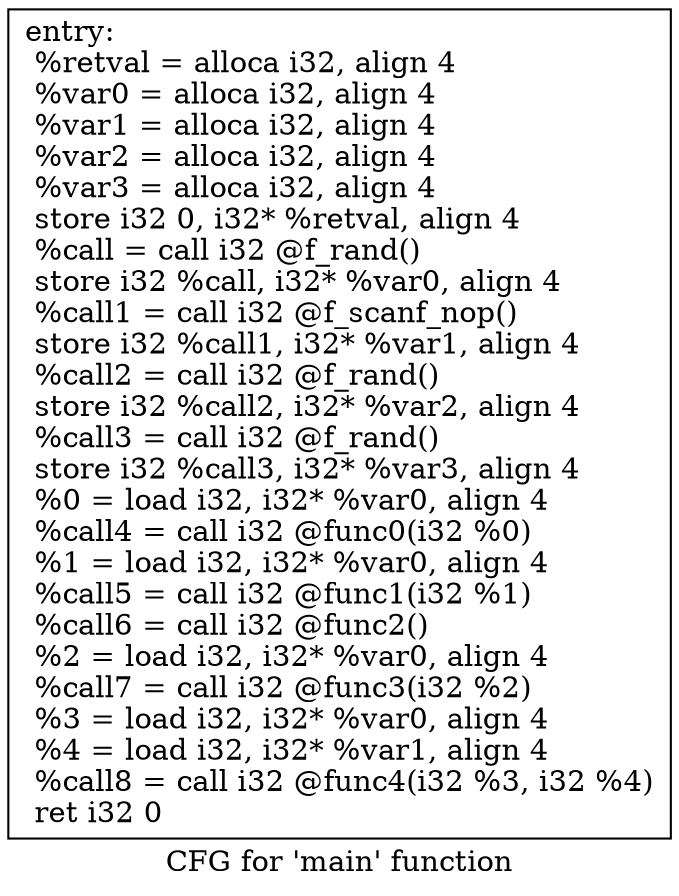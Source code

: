 digraph "CFG for 'main' function" {
	label="CFG for 'main' function";

	Node0x561936200860 [shape=record,label="{entry:\l  %retval = alloca i32, align 4\l  %var0 = alloca i32, align 4\l  %var1 = alloca i32, align 4\l  %var2 = alloca i32, align 4\l  %var3 = alloca i32, align 4\l  store i32 0, i32* %retval, align 4\l  %call = call i32 @f_rand()\l  store i32 %call, i32* %var0, align 4\l  %call1 = call i32 @f_scanf_nop()\l  store i32 %call1, i32* %var1, align 4\l  %call2 = call i32 @f_rand()\l  store i32 %call2, i32* %var2, align 4\l  %call3 = call i32 @f_rand()\l  store i32 %call3, i32* %var3, align 4\l  %0 = load i32, i32* %var0, align 4\l  %call4 = call i32 @func0(i32 %0)\l  %1 = load i32, i32* %var0, align 4\l  %call5 = call i32 @func1(i32 %1)\l  %call6 = call i32 @func2()\l  %2 = load i32, i32* %var0, align 4\l  %call7 = call i32 @func3(i32 %2)\l  %3 = load i32, i32* %var0, align 4\l  %4 = load i32, i32* %var1, align 4\l  %call8 = call i32 @func4(i32 %3, i32 %4)\l  ret i32 0\l}"];
}
